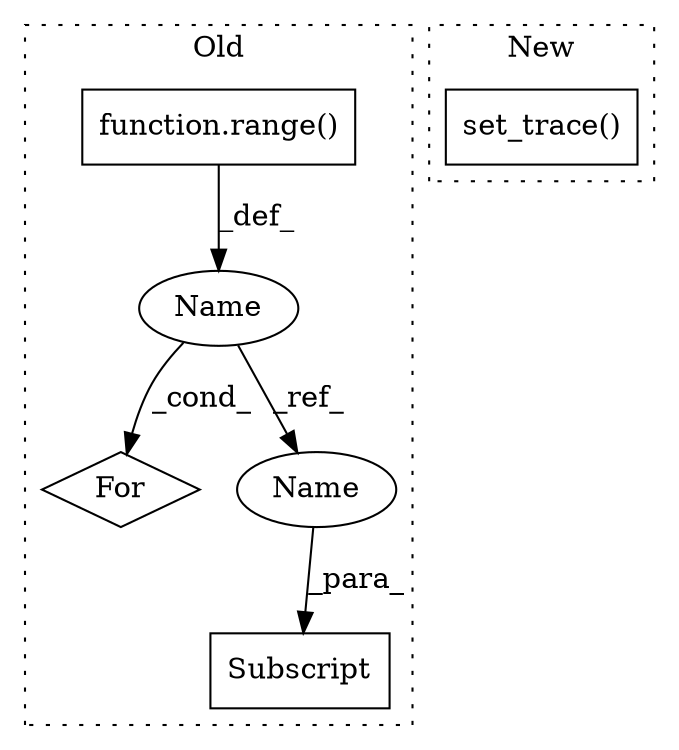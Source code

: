 digraph G {
subgraph cluster0 {
1 [label="For" a="107" s="2220,2246" l="4,14" shape="diamond"];
3 [label="Name" a="87" s="2224" l="1" shape="ellipse"];
4 [label="Subscript" a="63" s="2263,0" l="8,0" shape="box"];
5 [label="function.range()" a="75" s="2229,2245" l="6,1" shape="box"];
6 [label="Name" a="87" s="2269" l="1" shape="ellipse"];
label = "Old";
style="dotted";
}
subgraph cluster1 {
2 [label="set_trace()" a="75" s="3408" l="15" shape="box"];
label = "New";
style="dotted";
}
3 -> 6 [label="_ref_"];
3 -> 1 [label="_cond_"];
5 -> 3 [label="_def_"];
6 -> 4 [label="_para_"];
}